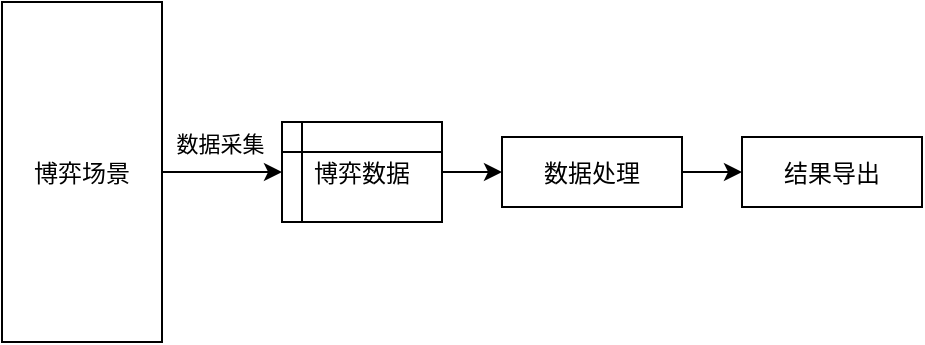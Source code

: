 <mxfile version="14.4.3" type="github">
  <diagram id="C5RBs43oDa-KdzZeNtuy" name="Page-1">
    <mxGraphModel dx="1188" dy="554" grid="1" gridSize="10" guides="1" tooltips="1" connect="1" arrows="1" fold="1" page="1" pageScale="1" pageWidth="827" pageHeight="1169" math="0" shadow="0">
      <root>
        <mxCell id="WIyWlLk6GJQsqaUBKTNV-0" />
        <mxCell id="WIyWlLk6GJQsqaUBKTNV-1" parent="WIyWlLk6GJQsqaUBKTNV-0" />
        <mxCell id="mbtyohumz-VeuymdS4NC-3" value="博弈场景" style="rounded=0;" vertex="1" parent="WIyWlLk6GJQsqaUBKTNV-1">
          <mxGeometry x="60" y="200" width="80" height="170" as="geometry" />
        </mxCell>
        <mxCell id="mbtyohumz-VeuymdS4NC-4" value="博弈数据" style="shape=internalStorage;backgroundOutline=1;dx=10;dy=15;" vertex="1" parent="WIyWlLk6GJQsqaUBKTNV-1">
          <mxGeometry x="200" y="260" width="80" height="50" as="geometry" />
        </mxCell>
        <mxCell id="mbtyohumz-VeuymdS4NC-5" value="" style="endArrow=classic;exitX=1;exitY=0.5;exitDx=0;exitDy=0;entryX=0;entryY=0.5;entryDx=0;entryDy=0;" edge="1" parent="WIyWlLk6GJQsqaUBKTNV-1" source="mbtyohumz-VeuymdS4NC-3" target="mbtyohumz-VeuymdS4NC-4">
          <mxGeometry width="50" height="50" relative="1" as="geometry">
            <mxPoint x="140" y="320" as="sourcePoint" />
            <mxPoint x="190" y="270" as="targetPoint" />
          </mxGeometry>
        </mxCell>
        <mxCell id="mbtyohumz-VeuymdS4NC-6" value="数据采集" style="edgeLabel;align=center;verticalAlign=middle;resizable=0;points=[];" vertex="1" connectable="0" parent="mbtyohumz-VeuymdS4NC-5">
          <mxGeometry x="0.1" relative="1" as="geometry">
            <mxPoint x="-4.03" y="-15" as="offset" />
          </mxGeometry>
        </mxCell>
        <mxCell id="mbtyohumz-VeuymdS4NC-7" value="数据处理" style="rounded=0;" vertex="1" parent="WIyWlLk6GJQsqaUBKTNV-1">
          <mxGeometry x="310" y="267.5" width="90" height="35" as="geometry" />
        </mxCell>
        <mxCell id="mbtyohumz-VeuymdS4NC-8" value="" style="endArrow=classic;exitX=1;exitY=0.5;exitDx=0;exitDy=0;entryX=0;entryY=0.5;entryDx=0;entryDy=0;" edge="1" parent="WIyWlLk6GJQsqaUBKTNV-1" source="mbtyohumz-VeuymdS4NC-4" target="mbtyohumz-VeuymdS4NC-7">
          <mxGeometry width="50" height="50" relative="1" as="geometry">
            <mxPoint x="290" y="310" as="sourcePoint" />
            <mxPoint x="340" y="260" as="targetPoint" />
          </mxGeometry>
        </mxCell>
        <mxCell id="mbtyohumz-VeuymdS4NC-9" value="结果导出" style="rounded=0;" vertex="1" parent="WIyWlLk6GJQsqaUBKTNV-1">
          <mxGeometry x="430" y="267.5" width="90" height="35" as="geometry" />
        </mxCell>
        <mxCell id="mbtyohumz-VeuymdS4NC-10" value="" style="endArrow=classic;exitX=1;exitY=0.5;exitDx=0;exitDy=0;entryX=0;entryY=0.5;entryDx=0;entryDy=0;" edge="1" parent="WIyWlLk6GJQsqaUBKTNV-1" source="mbtyohumz-VeuymdS4NC-7" target="mbtyohumz-VeuymdS4NC-9">
          <mxGeometry width="50" height="50" relative="1" as="geometry">
            <mxPoint x="290" y="295" as="sourcePoint" />
            <mxPoint x="320" y="295" as="targetPoint" />
          </mxGeometry>
        </mxCell>
      </root>
    </mxGraphModel>
  </diagram>
</mxfile>
